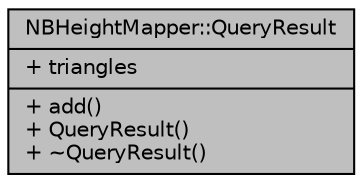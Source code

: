 digraph "NBHeightMapper::QueryResult"
{
  edge [fontname="Helvetica",fontsize="10",labelfontname="Helvetica",labelfontsize="10"];
  node [fontname="Helvetica",fontsize="10",shape=record];
  Node1 [label="{NBHeightMapper::QueryResult\n|+ triangles\l|+ add()\l+ QueryResult()\l+ ~QueryResult()\l}",height=0.2,width=0.4,color="black", fillcolor="grey75", style="filled", fontcolor="black"];
}
